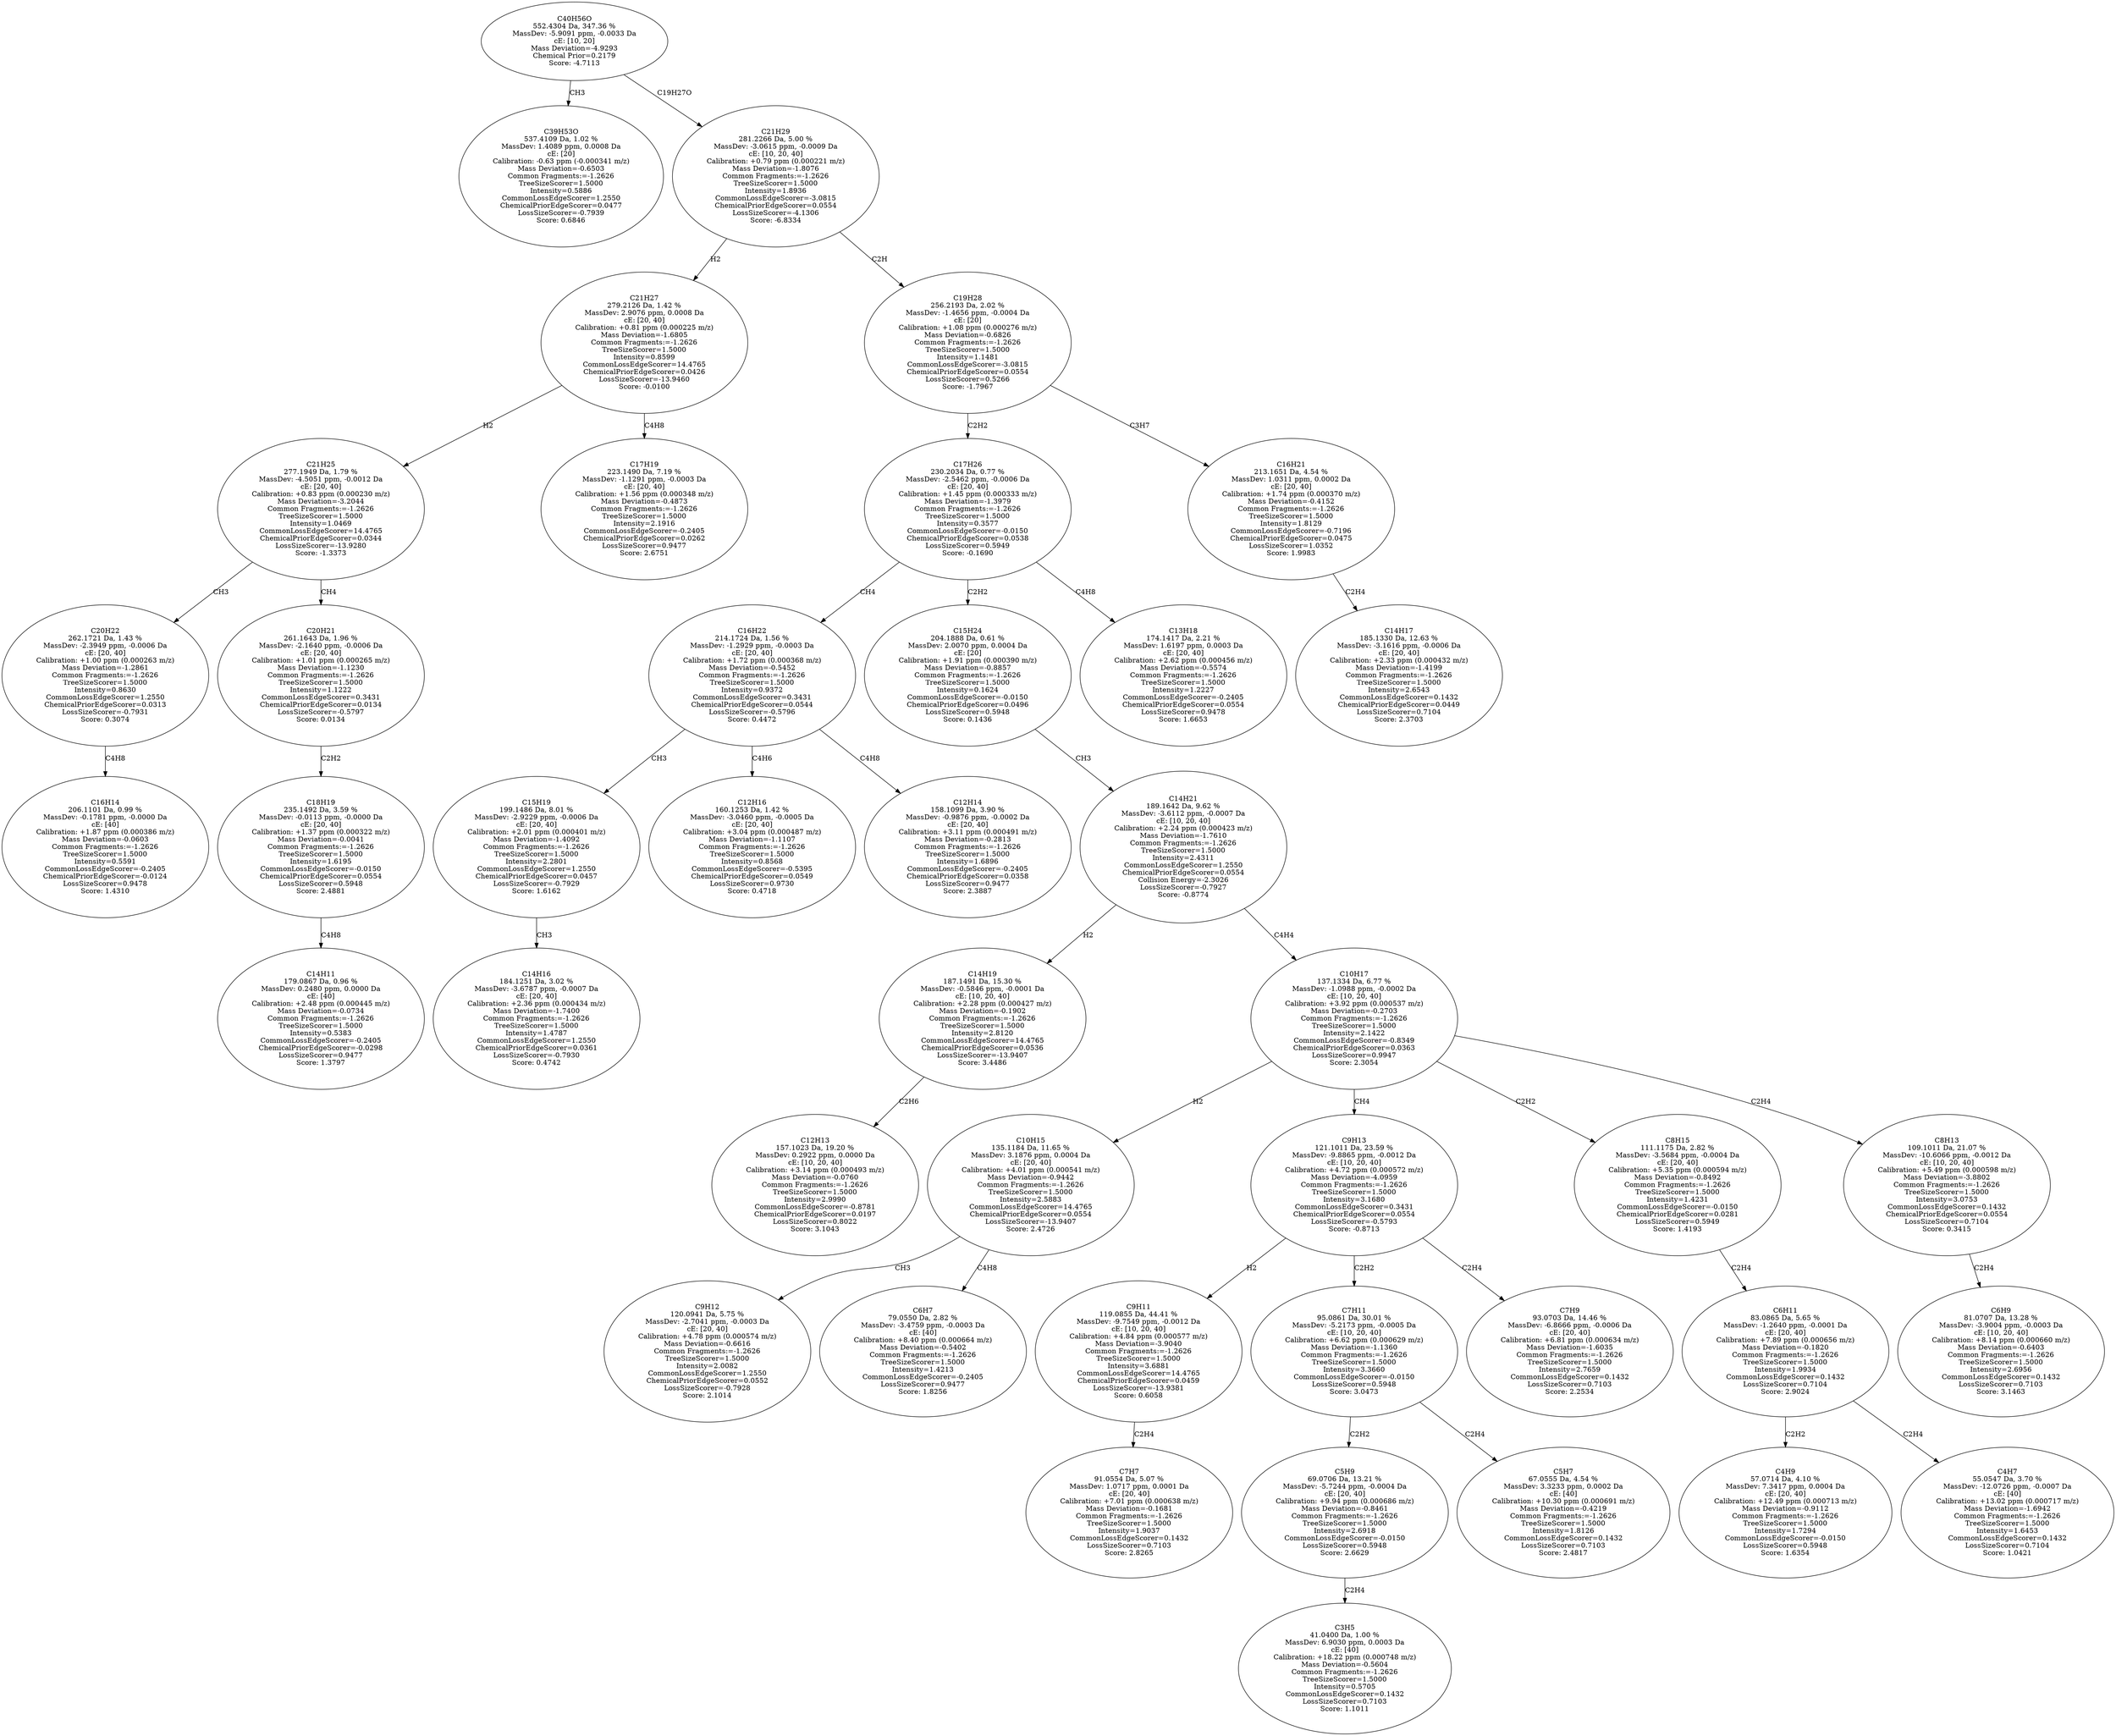 strict digraph {
v1 [label="C39H53O\n537.4109 Da, 1.02 %\nMassDev: 1.4089 ppm, 0.0008 Da\ncE: [20]\nCalibration: -0.63 ppm (-0.000341 m/z)\nMass Deviation=-0.6503\nCommon Fragments:=-1.2626\nTreeSizeScorer=1.5000\nIntensity=0.5886\nCommonLossEdgeScorer=1.2550\nChemicalPriorEdgeScorer=0.0477\nLossSizeScorer=-0.7939\nScore: 0.6846"];
v2 [label="C16H14\n206.1101 Da, 0.99 %\nMassDev: -0.1781 ppm, -0.0000 Da\ncE: [40]\nCalibration: +1.87 ppm (0.000386 m/z)\nMass Deviation=-0.0603\nCommon Fragments:=-1.2626\nTreeSizeScorer=1.5000\nIntensity=0.5591\nCommonLossEdgeScorer=-0.2405\nChemicalPriorEdgeScorer=-0.0124\nLossSizeScorer=0.9478\nScore: 1.4310"];
v3 [label="C20H22\n262.1721 Da, 1.43 %\nMassDev: -2.3949 ppm, -0.0006 Da\ncE: [20, 40]\nCalibration: +1.00 ppm (0.000263 m/z)\nMass Deviation=-1.2861\nCommon Fragments:=-1.2626\nTreeSizeScorer=1.5000\nIntensity=0.8630\nCommonLossEdgeScorer=1.2550\nChemicalPriorEdgeScorer=0.0313\nLossSizeScorer=-0.7931\nScore: 0.3074"];
v4 [label="C14H11\n179.0867 Da, 0.96 %\nMassDev: 0.2480 ppm, 0.0000 Da\ncE: [40]\nCalibration: +2.48 ppm (0.000445 m/z)\nMass Deviation=-0.0734\nCommon Fragments:=-1.2626\nTreeSizeScorer=1.5000\nIntensity=0.5383\nCommonLossEdgeScorer=-0.2405\nChemicalPriorEdgeScorer=-0.0298\nLossSizeScorer=0.9477\nScore: 1.3797"];
v5 [label="C18H19\n235.1492 Da, 3.59 %\nMassDev: -0.0113 ppm, -0.0000 Da\ncE: [20, 40]\nCalibration: +1.37 ppm (0.000322 m/z)\nMass Deviation=-0.0041\nCommon Fragments:=-1.2626\nTreeSizeScorer=1.5000\nIntensity=1.6195\nCommonLossEdgeScorer=-0.0150\nChemicalPriorEdgeScorer=0.0554\nLossSizeScorer=0.5948\nScore: 2.4881"];
v6 [label="C20H21\n261.1643 Da, 1.96 %\nMassDev: -2.1640 ppm, -0.0006 Da\ncE: [20, 40]\nCalibration: +1.01 ppm (0.000265 m/z)\nMass Deviation=-1.1230\nCommon Fragments:=-1.2626\nTreeSizeScorer=1.5000\nIntensity=1.1222\nCommonLossEdgeScorer=0.3431\nChemicalPriorEdgeScorer=0.0134\nLossSizeScorer=-0.5797\nScore: 0.0134"];
v7 [label="C21H25\n277.1949 Da, 1.79 %\nMassDev: -4.5051 ppm, -0.0012 Da\ncE: [20, 40]\nCalibration: +0.83 ppm (0.000230 m/z)\nMass Deviation=-3.2044\nCommon Fragments:=-1.2626\nTreeSizeScorer=1.5000\nIntensity=1.0469\nCommonLossEdgeScorer=14.4765\nChemicalPriorEdgeScorer=0.0344\nLossSizeScorer=-13.9280\nScore: -1.3373"];
v8 [label="C17H19\n223.1490 Da, 7.19 %\nMassDev: -1.1291 ppm, -0.0003 Da\ncE: [20, 40]\nCalibration: +1.56 ppm (0.000348 m/z)\nMass Deviation=-0.4873\nCommon Fragments:=-1.2626\nTreeSizeScorer=1.5000\nIntensity=2.1916\nCommonLossEdgeScorer=-0.2405\nChemicalPriorEdgeScorer=0.0262\nLossSizeScorer=0.9477\nScore: 2.6751"];
v9 [label="C21H27\n279.2126 Da, 1.42 %\nMassDev: 2.9076 ppm, 0.0008 Da\ncE: [20, 40]\nCalibration: +0.81 ppm (0.000225 m/z)\nMass Deviation=-1.6805\nCommon Fragments:=-1.2626\nTreeSizeScorer=1.5000\nIntensity=0.8599\nCommonLossEdgeScorer=14.4765\nChemicalPriorEdgeScorer=0.0426\nLossSizeScorer=-13.9460\nScore: -0.0100"];
v10 [label="C14H16\n184.1251 Da, 3.02 %\nMassDev: -3.6787 ppm, -0.0007 Da\ncE: [20, 40]\nCalibration: +2.36 ppm (0.000434 m/z)\nMass Deviation=-1.7400\nCommon Fragments:=-1.2626\nTreeSizeScorer=1.5000\nIntensity=1.4787\nCommonLossEdgeScorer=1.2550\nChemicalPriorEdgeScorer=0.0361\nLossSizeScorer=-0.7930\nScore: 0.4742"];
v11 [label="C15H19\n199.1486 Da, 8.01 %\nMassDev: -2.9229 ppm, -0.0006 Da\ncE: [20, 40]\nCalibration: +2.01 ppm (0.000401 m/z)\nMass Deviation=-1.4092\nCommon Fragments:=-1.2626\nTreeSizeScorer=1.5000\nIntensity=2.2801\nCommonLossEdgeScorer=1.2550\nChemicalPriorEdgeScorer=0.0457\nLossSizeScorer=-0.7929\nScore: 1.6162"];
v12 [label="C12H16\n160.1253 Da, 1.42 %\nMassDev: -3.0460 ppm, -0.0005 Da\ncE: [20, 40]\nCalibration: +3.04 ppm (0.000487 m/z)\nMass Deviation=-1.1107\nCommon Fragments:=-1.2626\nTreeSizeScorer=1.5000\nIntensity=0.8568\nCommonLossEdgeScorer=-0.5395\nChemicalPriorEdgeScorer=0.0549\nLossSizeScorer=0.9730\nScore: 0.4718"];
v13 [label="C12H14\n158.1099 Da, 3.90 %\nMassDev: -0.9876 ppm, -0.0002 Da\ncE: [20, 40]\nCalibration: +3.11 ppm (0.000491 m/z)\nMass Deviation=-0.2813\nCommon Fragments:=-1.2626\nTreeSizeScorer=1.5000\nIntensity=1.6896\nCommonLossEdgeScorer=-0.2405\nChemicalPriorEdgeScorer=0.0358\nLossSizeScorer=0.9477\nScore: 2.3887"];
v14 [label="C16H22\n214.1724 Da, 1.56 %\nMassDev: -1.2929 ppm, -0.0003 Da\ncE: [20, 40]\nCalibration: +1.72 ppm (0.000368 m/z)\nMass Deviation=-0.5452\nCommon Fragments:=-1.2626\nTreeSizeScorer=1.5000\nIntensity=0.9372\nCommonLossEdgeScorer=0.3431\nChemicalPriorEdgeScorer=0.0544\nLossSizeScorer=-0.5796\nScore: 0.4472"];
v15 [label="C12H13\n157.1023 Da, 19.20 %\nMassDev: 0.2922 ppm, 0.0000 Da\ncE: [10, 20, 40]\nCalibration: +3.14 ppm (0.000493 m/z)\nMass Deviation=-0.0760\nCommon Fragments:=-1.2626\nTreeSizeScorer=1.5000\nIntensity=2.9990\nCommonLossEdgeScorer=-0.8781\nChemicalPriorEdgeScorer=0.0197\nLossSizeScorer=0.8022\nScore: 3.1043"];
v16 [label="C14H19\n187.1491 Da, 15.30 %\nMassDev: -0.5846 ppm, -0.0001 Da\ncE: [10, 20, 40]\nCalibration: +2.28 ppm (0.000427 m/z)\nMass Deviation=-0.1902\nCommon Fragments:=-1.2626\nTreeSizeScorer=1.5000\nIntensity=2.8120\nCommonLossEdgeScorer=14.4765\nChemicalPriorEdgeScorer=0.0536\nLossSizeScorer=-13.9407\nScore: 3.4486"];
v17 [label="C9H12\n120.0941 Da, 5.75 %\nMassDev: -2.7041 ppm, -0.0003 Da\ncE: [20, 40]\nCalibration: +4.78 ppm (0.000574 m/z)\nMass Deviation=-0.6616\nCommon Fragments:=-1.2626\nTreeSizeScorer=1.5000\nIntensity=2.0082\nCommonLossEdgeScorer=1.2550\nChemicalPriorEdgeScorer=0.0552\nLossSizeScorer=-0.7928\nScore: 2.1014"];
v18 [label="C6H7\n79.0550 Da, 2.82 %\nMassDev: -3.4759 ppm, -0.0003 Da\ncE: [40]\nCalibration: +8.40 ppm (0.000664 m/z)\nMass Deviation=-0.5402\nCommon Fragments:=-1.2626\nTreeSizeScorer=1.5000\nIntensity=1.4213\nCommonLossEdgeScorer=-0.2405\nLossSizeScorer=0.9477\nScore: 1.8256"];
v19 [label="C10H15\n135.1184 Da, 11.65 %\nMassDev: 3.1876 ppm, 0.0004 Da\ncE: [20, 40]\nCalibration: +4.01 ppm (0.000541 m/z)\nMass Deviation=-0.9442\nCommon Fragments:=-1.2626\nTreeSizeScorer=1.5000\nIntensity=2.5883\nCommonLossEdgeScorer=14.4765\nChemicalPriorEdgeScorer=0.0554\nLossSizeScorer=-13.9407\nScore: 2.4726"];
v20 [label="C7H7\n91.0554 Da, 5.07 %\nMassDev: 1.0717 ppm, 0.0001 Da\ncE: [20, 40]\nCalibration: +7.01 ppm (0.000638 m/z)\nMass Deviation=-0.1681\nCommon Fragments:=-1.2626\nTreeSizeScorer=1.5000\nIntensity=1.9037\nCommonLossEdgeScorer=0.1432\nLossSizeScorer=0.7103\nScore: 2.8265"];
v21 [label="C9H11\n119.0855 Da, 44.41 %\nMassDev: -9.7549 ppm, -0.0012 Da\ncE: [10, 20, 40]\nCalibration: +4.84 ppm (0.000577 m/z)\nMass Deviation=-3.9040\nCommon Fragments:=-1.2626\nTreeSizeScorer=1.5000\nIntensity=3.6881\nCommonLossEdgeScorer=14.4765\nChemicalPriorEdgeScorer=0.0459\nLossSizeScorer=-13.9381\nScore: 0.6058"];
v22 [label="C3H5\n41.0400 Da, 1.00 %\nMassDev: 6.9030 ppm, 0.0003 Da\ncE: [40]\nCalibration: +18.22 ppm (0.000748 m/z)\nMass Deviation=-0.5604\nCommon Fragments:=-1.2626\nTreeSizeScorer=1.5000\nIntensity=0.5705\nCommonLossEdgeScorer=0.1432\nLossSizeScorer=0.7103\nScore: 1.1011"];
v23 [label="C5H9\n69.0706 Da, 13.21 %\nMassDev: -5.7244 ppm, -0.0004 Da\ncE: [20, 40]\nCalibration: +9.94 ppm (0.000686 m/z)\nMass Deviation=-0.8461\nCommon Fragments:=-1.2626\nTreeSizeScorer=1.5000\nIntensity=2.6918\nCommonLossEdgeScorer=-0.0150\nLossSizeScorer=0.5948\nScore: 2.6629"];
v24 [label="C5H7\n67.0555 Da, 4.54 %\nMassDev: 3.3233 ppm, 0.0002 Da\ncE: [40]\nCalibration: +10.30 ppm (0.000691 m/z)\nMass Deviation=-0.4219\nCommon Fragments:=-1.2626\nTreeSizeScorer=1.5000\nIntensity=1.8126\nCommonLossEdgeScorer=0.1432\nLossSizeScorer=0.7103\nScore: 2.4817"];
v25 [label="C7H11\n95.0861 Da, 30.01 %\nMassDev: -5.2173 ppm, -0.0005 Da\ncE: [10, 20, 40]\nCalibration: +6.62 ppm (0.000629 m/z)\nMass Deviation=-1.1360\nCommon Fragments:=-1.2626\nTreeSizeScorer=1.5000\nIntensity=3.3660\nCommonLossEdgeScorer=-0.0150\nLossSizeScorer=0.5948\nScore: 3.0473"];
v26 [label="C7H9\n93.0703 Da, 14.46 %\nMassDev: -6.8666 ppm, -0.0006 Da\ncE: [20, 40]\nCalibration: +6.81 ppm (0.000634 m/z)\nMass Deviation=-1.6035\nCommon Fragments:=-1.2626\nTreeSizeScorer=1.5000\nIntensity=2.7659\nCommonLossEdgeScorer=0.1432\nLossSizeScorer=0.7103\nScore: 2.2534"];
v27 [label="C9H13\n121.1011 Da, 23.59 %\nMassDev: -9.8865 ppm, -0.0012 Da\ncE: [10, 20, 40]\nCalibration: +4.72 ppm (0.000572 m/z)\nMass Deviation=-4.0959\nCommon Fragments:=-1.2626\nTreeSizeScorer=1.5000\nIntensity=3.1680\nCommonLossEdgeScorer=0.3431\nChemicalPriorEdgeScorer=0.0554\nLossSizeScorer=-0.5793\nScore: -0.8713"];
v28 [label="C4H9\n57.0714 Da, 4.10 %\nMassDev: 7.3417 ppm, 0.0004 Da\ncE: [20, 40]\nCalibration: +12.49 ppm (0.000713 m/z)\nMass Deviation=-0.9112\nCommon Fragments:=-1.2626\nTreeSizeScorer=1.5000\nIntensity=1.7294\nCommonLossEdgeScorer=-0.0150\nLossSizeScorer=0.5948\nScore: 1.6354"];
v29 [label="C4H7\n55.0547 Da, 3.70 %\nMassDev: -12.0726 ppm, -0.0007 Da\ncE: [40]\nCalibration: +13.02 ppm (0.000717 m/z)\nMass Deviation=-1.6942\nCommon Fragments:=-1.2626\nTreeSizeScorer=1.5000\nIntensity=1.6453\nCommonLossEdgeScorer=0.1432\nLossSizeScorer=0.7104\nScore: 1.0421"];
v30 [label="C6H11\n83.0865 Da, 5.65 %\nMassDev: -1.2640 ppm, -0.0001 Da\ncE: [20, 40]\nCalibration: +7.89 ppm (0.000656 m/z)\nMass Deviation=-0.1820\nCommon Fragments:=-1.2626\nTreeSizeScorer=1.5000\nIntensity=1.9934\nCommonLossEdgeScorer=0.1432\nLossSizeScorer=0.7104\nScore: 2.9024"];
v31 [label="C8H15\n111.1175 Da, 2.82 %\nMassDev: -3.5684 ppm, -0.0004 Da\ncE: [20, 40]\nCalibration: +5.35 ppm (0.000594 m/z)\nMass Deviation=-0.8492\nCommon Fragments:=-1.2626\nTreeSizeScorer=1.5000\nIntensity=1.4231\nCommonLossEdgeScorer=-0.0150\nChemicalPriorEdgeScorer=0.0281\nLossSizeScorer=0.5949\nScore: 1.4193"];
v32 [label="C6H9\n81.0707 Da, 13.28 %\nMassDev: -3.9004 ppm, -0.0003 Da\ncE: [10, 20, 40]\nCalibration: +8.14 ppm (0.000660 m/z)\nMass Deviation=-0.6403\nCommon Fragments:=-1.2626\nTreeSizeScorer=1.5000\nIntensity=2.6956\nCommonLossEdgeScorer=0.1432\nLossSizeScorer=0.7103\nScore: 3.1463"];
v33 [label="C8H13\n109.1011 Da, 21.07 %\nMassDev: -10.6066 ppm, -0.0012 Da\ncE: [10, 20, 40]\nCalibration: +5.49 ppm (0.000598 m/z)\nMass Deviation=-3.8802\nCommon Fragments:=-1.2626\nTreeSizeScorer=1.5000\nIntensity=3.0753\nCommonLossEdgeScorer=0.1432\nChemicalPriorEdgeScorer=0.0554\nLossSizeScorer=0.7104\nScore: 0.3415"];
v34 [label="C10H17\n137.1334 Da, 6.77 %\nMassDev: -1.0988 ppm, -0.0002 Da\ncE: [10, 20, 40]\nCalibration: +3.92 ppm (0.000537 m/z)\nMass Deviation=-0.2703\nCommon Fragments:=-1.2626\nTreeSizeScorer=1.5000\nIntensity=2.1422\nCommonLossEdgeScorer=-0.8349\nChemicalPriorEdgeScorer=0.0363\nLossSizeScorer=0.9947\nScore: 2.3054"];
v35 [label="C14H21\n189.1642 Da, 9.62 %\nMassDev: -3.6112 ppm, -0.0007 Da\ncE: [10, 20, 40]\nCalibration: +2.24 ppm (0.000423 m/z)\nMass Deviation=-1.7610\nCommon Fragments:=-1.2626\nTreeSizeScorer=1.5000\nIntensity=2.4311\nCommonLossEdgeScorer=1.2550\nChemicalPriorEdgeScorer=0.0554\nCollision Energy=-2.3026\nLossSizeScorer=-0.7927\nScore: -0.8774"];
v36 [label="C15H24\n204.1888 Da, 0.61 %\nMassDev: 2.0070 ppm, 0.0004 Da\ncE: [20]\nCalibration: +1.91 ppm (0.000390 m/z)\nMass Deviation=-0.8857\nCommon Fragments:=-1.2626\nTreeSizeScorer=1.5000\nIntensity=0.1624\nCommonLossEdgeScorer=-0.0150\nChemicalPriorEdgeScorer=0.0496\nLossSizeScorer=0.5948\nScore: 0.1436"];
v37 [label="C13H18\n174.1417 Da, 2.21 %\nMassDev: 1.6197 ppm, 0.0003 Da\ncE: [20, 40]\nCalibration: +2.62 ppm (0.000456 m/z)\nMass Deviation=-0.5574\nCommon Fragments:=-1.2626\nTreeSizeScorer=1.5000\nIntensity=1.2227\nCommonLossEdgeScorer=-0.2405\nChemicalPriorEdgeScorer=0.0554\nLossSizeScorer=0.9478\nScore: 1.6653"];
v38 [label="C17H26\n230.2034 Da, 0.77 %\nMassDev: -2.5462 ppm, -0.0006 Da\ncE: [20, 40]\nCalibration: +1.45 ppm (0.000333 m/z)\nMass Deviation=-1.3979\nCommon Fragments:=-1.2626\nTreeSizeScorer=1.5000\nIntensity=0.3577\nCommonLossEdgeScorer=-0.0150\nChemicalPriorEdgeScorer=0.0538\nLossSizeScorer=0.5949\nScore: -0.1690"];
v39 [label="C14H17\n185.1330 Da, 12.63 %\nMassDev: -3.1616 ppm, -0.0006 Da\ncE: [20, 40]\nCalibration: +2.33 ppm (0.000432 m/z)\nMass Deviation=-1.4199\nCommon Fragments:=-1.2626\nTreeSizeScorer=1.5000\nIntensity=2.6543\nCommonLossEdgeScorer=0.1432\nChemicalPriorEdgeScorer=0.0449\nLossSizeScorer=0.7104\nScore: 2.3703"];
v40 [label="C16H21\n213.1651 Da, 4.54 %\nMassDev: 1.0311 ppm, 0.0002 Da\ncE: [20, 40]\nCalibration: +1.74 ppm (0.000370 m/z)\nMass Deviation=-0.4152\nCommon Fragments:=-1.2626\nTreeSizeScorer=1.5000\nIntensity=1.8129\nCommonLossEdgeScorer=-0.7196\nChemicalPriorEdgeScorer=0.0475\nLossSizeScorer=1.0352\nScore: 1.9983"];
v41 [label="C19H28\n256.2193 Da, 2.02 %\nMassDev: -1.4656 ppm, -0.0004 Da\ncE: [20]\nCalibration: +1.08 ppm (0.000276 m/z)\nMass Deviation=-0.6826\nCommon Fragments:=-1.2626\nTreeSizeScorer=1.5000\nIntensity=1.1481\nCommonLossEdgeScorer=-3.0815\nChemicalPriorEdgeScorer=0.0554\nLossSizeScorer=0.5266\nScore: -1.7967"];
v42 [label="C21H29\n281.2266 Da, 5.00 %\nMassDev: -3.0615 ppm, -0.0009 Da\ncE: [10, 20, 40]\nCalibration: +0.79 ppm (0.000221 m/z)\nMass Deviation=-1.8076\nCommon Fragments:=-1.2626\nTreeSizeScorer=1.5000\nIntensity=1.8936\nCommonLossEdgeScorer=-3.0815\nChemicalPriorEdgeScorer=0.0554\nLossSizeScorer=-4.1306\nScore: -6.8334"];
v43 [label="C40H56O\n552.4304 Da, 347.36 %\nMassDev: -5.9091 ppm, -0.0033 Da\ncE: [10, 20]\nMass Deviation=-4.9293\nChemical Prior=0.2179\nScore: -4.7113"];
v43 -> v1 [label="CH3"];
v3 -> v2 [label="C4H8"];
v7 -> v3 [label="CH3"];
v5 -> v4 [label="C4H8"];
v6 -> v5 [label="C2H2"];
v7 -> v6 [label="CH4"];
v9 -> v7 [label="H2"];
v9 -> v8 [label="C4H8"];
v42 -> v9 [label="H2"];
v11 -> v10 [label="CH3"];
v14 -> v11 [label="CH3"];
v14 -> v12 [label="C4H6"];
v14 -> v13 [label="C4H8"];
v38 -> v14 [label="CH4"];
v16 -> v15 [label="C2H6"];
v35 -> v16 [label="H2"];
v19 -> v17 [label="CH3"];
v19 -> v18 [label="C4H8"];
v34 -> v19 [label="H2"];
v21 -> v20 [label="C2H4"];
v27 -> v21 [label="H2"];
v23 -> v22 [label="C2H4"];
v25 -> v23 [label="C2H2"];
v25 -> v24 [label="C2H4"];
v27 -> v25 [label="C2H2"];
v27 -> v26 [label="C2H4"];
v34 -> v27 [label="CH4"];
v30 -> v28 [label="C2H2"];
v30 -> v29 [label="C2H4"];
v31 -> v30 [label="C2H4"];
v34 -> v31 [label="C2H2"];
v33 -> v32 [label="C2H4"];
v34 -> v33 [label="C2H4"];
v35 -> v34 [label="C4H4"];
v36 -> v35 [label="CH3"];
v38 -> v36 [label="C2H2"];
v38 -> v37 [label="C4H8"];
v41 -> v38 [label="C2H2"];
v40 -> v39 [label="C2H4"];
v41 -> v40 [label="C3H7"];
v42 -> v41 [label="C2H"];
v43 -> v42 [label="C19H27O"];
}